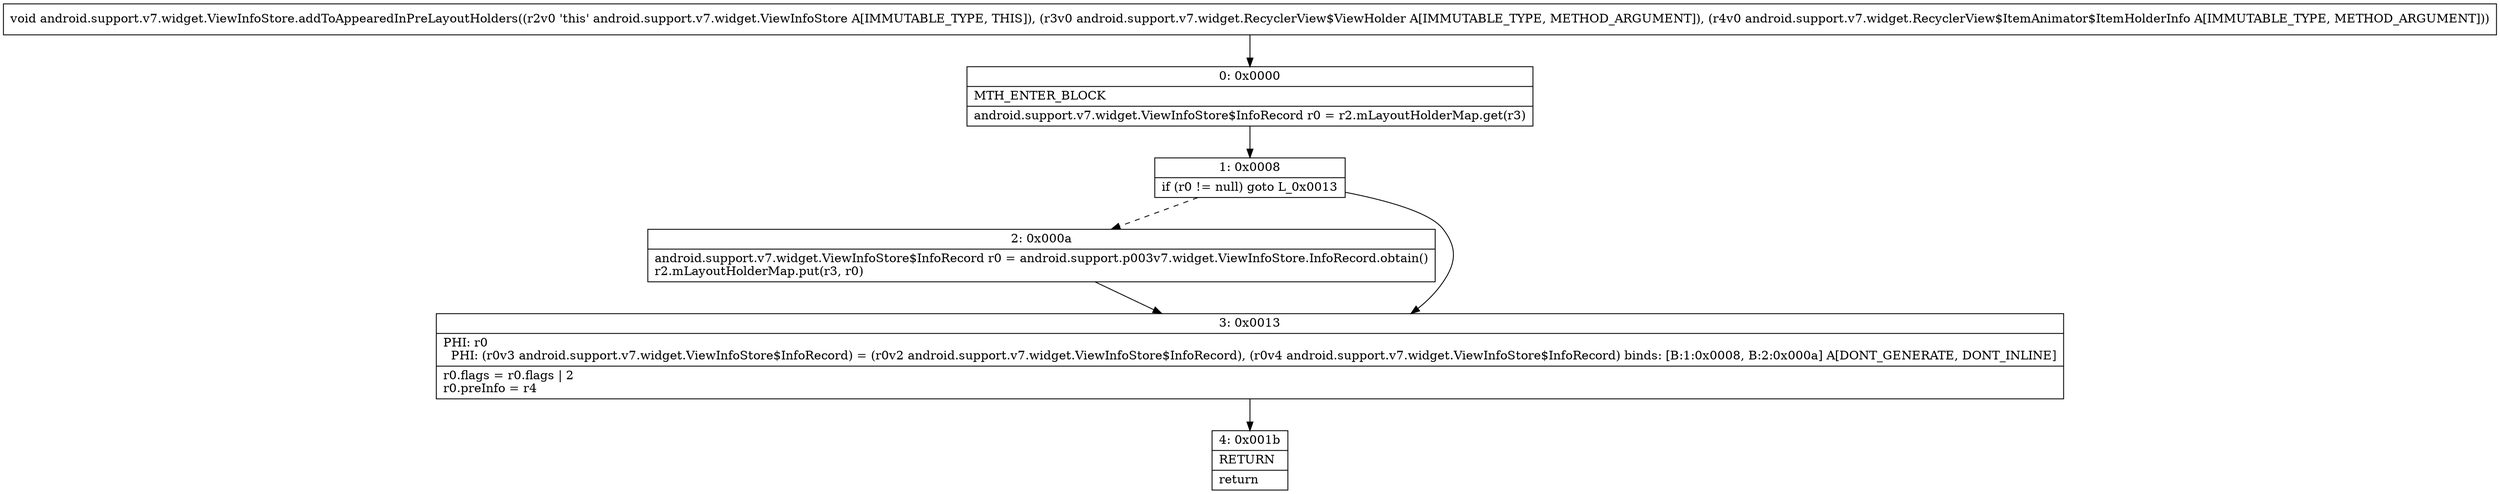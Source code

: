digraph "CFG forandroid.support.v7.widget.ViewInfoStore.addToAppearedInPreLayoutHolders(Landroid\/support\/v7\/widget\/RecyclerView$ViewHolder;Landroid\/support\/v7\/widget\/RecyclerView$ItemAnimator$ItemHolderInfo;)V" {
Node_0 [shape=record,label="{0\:\ 0x0000|MTH_ENTER_BLOCK\l|android.support.v7.widget.ViewInfoStore$InfoRecord r0 = r2.mLayoutHolderMap.get(r3)\l}"];
Node_1 [shape=record,label="{1\:\ 0x0008|if (r0 != null) goto L_0x0013\l}"];
Node_2 [shape=record,label="{2\:\ 0x000a|android.support.v7.widget.ViewInfoStore$InfoRecord r0 = android.support.p003v7.widget.ViewInfoStore.InfoRecord.obtain()\lr2.mLayoutHolderMap.put(r3, r0)\l}"];
Node_3 [shape=record,label="{3\:\ 0x0013|PHI: r0 \l  PHI: (r0v3 android.support.v7.widget.ViewInfoStore$InfoRecord) = (r0v2 android.support.v7.widget.ViewInfoStore$InfoRecord), (r0v4 android.support.v7.widget.ViewInfoStore$InfoRecord) binds: [B:1:0x0008, B:2:0x000a] A[DONT_GENERATE, DONT_INLINE]\l|r0.flags = r0.flags \| 2\lr0.preInfo = r4\l}"];
Node_4 [shape=record,label="{4\:\ 0x001b|RETURN\l|return\l}"];
MethodNode[shape=record,label="{void android.support.v7.widget.ViewInfoStore.addToAppearedInPreLayoutHolders((r2v0 'this' android.support.v7.widget.ViewInfoStore A[IMMUTABLE_TYPE, THIS]), (r3v0 android.support.v7.widget.RecyclerView$ViewHolder A[IMMUTABLE_TYPE, METHOD_ARGUMENT]), (r4v0 android.support.v7.widget.RecyclerView$ItemAnimator$ItemHolderInfo A[IMMUTABLE_TYPE, METHOD_ARGUMENT])) }"];
MethodNode -> Node_0;
Node_0 -> Node_1;
Node_1 -> Node_2[style=dashed];
Node_1 -> Node_3;
Node_2 -> Node_3;
Node_3 -> Node_4;
}


